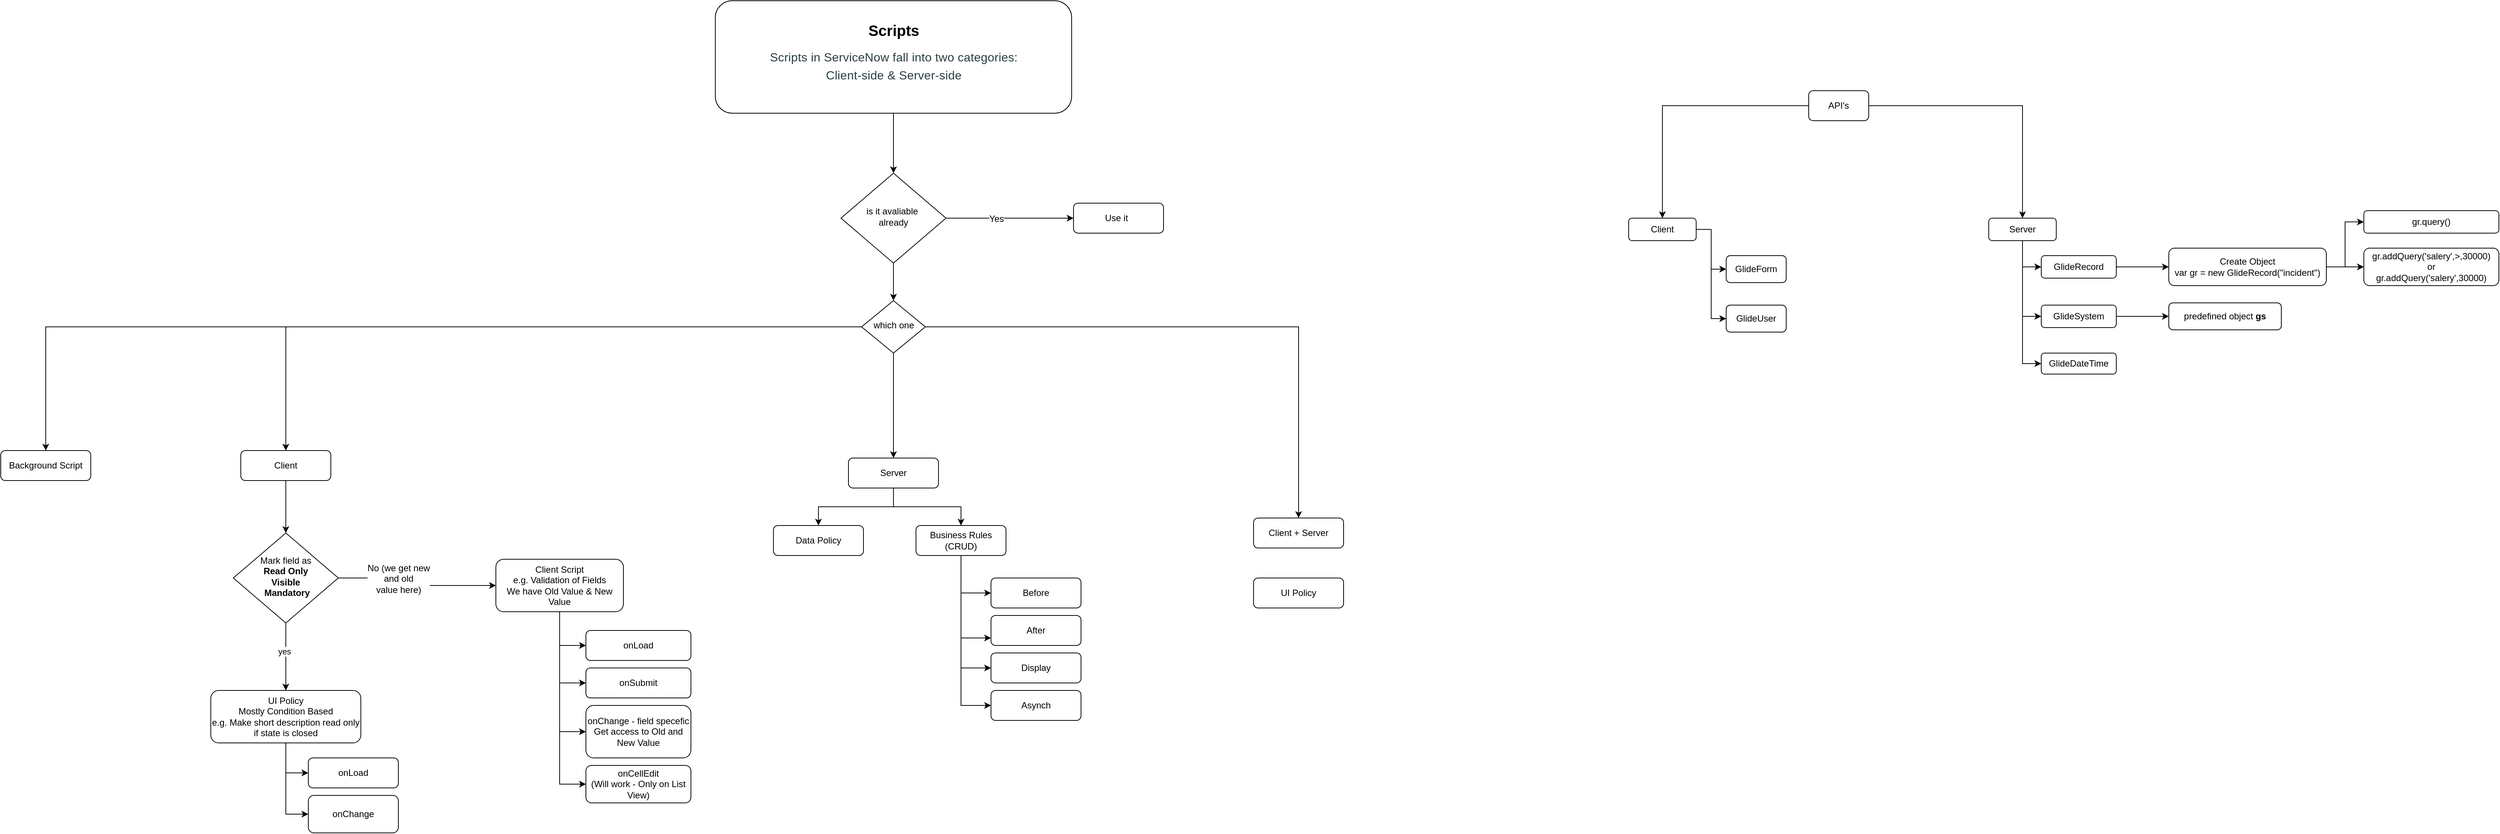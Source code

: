 <mxfile version="14.8.6" type="github">
  <diagram id="C5RBs43oDa-KdzZeNtuy" name="Page-1">
    <mxGraphModel dx="2563" dy="2141" grid="1" gridSize="10" guides="1" tooltips="1" connect="1" arrows="1" fold="1" page="1" pageScale="1" pageWidth="827" pageHeight="1169" math="0" shadow="0">
      <root>
        <mxCell id="WIyWlLk6GJQsqaUBKTNV-0" />
        <mxCell id="WIyWlLk6GJQsqaUBKTNV-1" parent="WIyWlLk6GJQsqaUBKTNV-0" />
        <mxCell id="L8qGTq4r2M4f-Qta4Gik-13" style="edgeStyle=orthogonalEdgeStyle;rounded=0;orthogonalLoop=1;jettySize=auto;html=1;entryX=0.5;entryY=0;entryDx=0;entryDy=0;" parent="WIyWlLk6GJQsqaUBKTNV-1" source="L8qGTq4r2M4f-Qta4Gik-1" target="L8qGTq4r2M4f-Qta4Gik-4" edge="1">
          <mxGeometry relative="1" as="geometry" />
        </mxCell>
        <mxCell id="L8qGTq4r2M4f-Qta4Gik-14" style="edgeStyle=orthogonalEdgeStyle;rounded=0;orthogonalLoop=1;jettySize=auto;html=1;entryX=0.5;entryY=0;entryDx=0;entryDy=0;" parent="WIyWlLk6GJQsqaUBKTNV-1" source="L8qGTq4r2M4f-Qta4Gik-1" target="L8qGTq4r2M4f-Qta4Gik-2" edge="1">
          <mxGeometry relative="1" as="geometry" />
        </mxCell>
        <mxCell id="L8qGTq4r2M4f-Qta4Gik-1" value="Server" style="rounded=1;whiteSpace=wrap;html=1;fontSize=12;glass=0;strokeWidth=1;shadow=0;" parent="WIyWlLk6GJQsqaUBKTNV-1" vertex="1">
          <mxGeometry x="780" y="-160" width="120" height="40" as="geometry" />
        </mxCell>
        <mxCell id="L8qGTq4r2M4f-Qta4Gik-2" value="Data Policy" style="rounded=1;whiteSpace=wrap;html=1;fontSize=12;glass=0;strokeWidth=1;shadow=0;" parent="WIyWlLk6GJQsqaUBKTNV-1" vertex="1">
          <mxGeometry x="680" y="-70" width="120" height="40" as="geometry" />
        </mxCell>
        <mxCell id="L8qGTq4r2M4f-Qta4Gik-3" value="After" style="rounded=1;whiteSpace=wrap;html=1;fontSize=12;glass=0;strokeWidth=1;shadow=0;" parent="WIyWlLk6GJQsqaUBKTNV-1" vertex="1">
          <mxGeometry x="970" y="50" width="120" height="40" as="geometry" />
        </mxCell>
        <mxCell id="L8qGTq4r2M4f-Qta4Gik-9" style="edgeStyle=orthogonalEdgeStyle;rounded=0;orthogonalLoop=1;jettySize=auto;html=1;entryX=0;entryY=0.5;entryDx=0;entryDy=0;" parent="WIyWlLk6GJQsqaUBKTNV-1" source="L8qGTq4r2M4f-Qta4Gik-4" target="L8qGTq4r2M4f-Qta4Gik-5" edge="1">
          <mxGeometry relative="1" as="geometry" />
        </mxCell>
        <mxCell id="L8qGTq4r2M4f-Qta4Gik-10" style="edgeStyle=orthogonalEdgeStyle;rounded=0;orthogonalLoop=1;jettySize=auto;html=1;entryX=0;entryY=0.75;entryDx=0;entryDy=0;" parent="WIyWlLk6GJQsqaUBKTNV-1" source="L8qGTq4r2M4f-Qta4Gik-4" target="L8qGTq4r2M4f-Qta4Gik-3" edge="1">
          <mxGeometry relative="1" as="geometry" />
        </mxCell>
        <mxCell id="L8qGTq4r2M4f-Qta4Gik-11" style="edgeStyle=orthogonalEdgeStyle;rounded=0;orthogonalLoop=1;jettySize=auto;html=1;entryX=0;entryY=0.5;entryDx=0;entryDy=0;" parent="WIyWlLk6GJQsqaUBKTNV-1" source="L8qGTq4r2M4f-Qta4Gik-4" target="L8qGTq4r2M4f-Qta4Gik-7" edge="1">
          <mxGeometry relative="1" as="geometry" />
        </mxCell>
        <mxCell id="L8qGTq4r2M4f-Qta4Gik-12" style="edgeStyle=orthogonalEdgeStyle;rounded=0;orthogonalLoop=1;jettySize=auto;html=1;entryX=0;entryY=0.5;entryDx=0;entryDy=0;" parent="WIyWlLk6GJQsqaUBKTNV-1" source="L8qGTq4r2M4f-Qta4Gik-4" target="L8qGTq4r2M4f-Qta4Gik-6" edge="1">
          <mxGeometry relative="1" as="geometry" />
        </mxCell>
        <mxCell id="L8qGTq4r2M4f-Qta4Gik-4" value="Business Rules&lt;br&gt;(CRUD)" style="rounded=1;whiteSpace=wrap;html=1;fontSize=12;glass=0;strokeWidth=1;shadow=0;" parent="WIyWlLk6GJQsqaUBKTNV-1" vertex="1">
          <mxGeometry x="870" y="-70" width="120" height="40" as="geometry" />
        </mxCell>
        <mxCell id="L8qGTq4r2M4f-Qta4Gik-5" value="Before" style="rounded=1;whiteSpace=wrap;html=1;fontSize=12;glass=0;strokeWidth=1;shadow=0;" parent="WIyWlLk6GJQsqaUBKTNV-1" vertex="1">
          <mxGeometry x="970" width="120" height="40" as="geometry" />
        </mxCell>
        <mxCell id="L8qGTq4r2M4f-Qta4Gik-6" value="Asynch" style="rounded=1;whiteSpace=wrap;html=1;fontSize=12;glass=0;strokeWidth=1;shadow=0;" parent="WIyWlLk6GJQsqaUBKTNV-1" vertex="1">
          <mxGeometry x="970" y="150" width="120" height="40" as="geometry" />
        </mxCell>
        <mxCell id="L8qGTq4r2M4f-Qta4Gik-7" value="Display" style="rounded=1;whiteSpace=wrap;html=1;fontSize=12;glass=0;strokeWidth=1;shadow=0;" parent="WIyWlLk6GJQsqaUBKTNV-1" vertex="1">
          <mxGeometry x="970" y="100" width="120" height="40" as="geometry" />
        </mxCell>
        <mxCell id="L8qGTq4r2M4f-Qta4Gik-33" style="edgeStyle=orthogonalEdgeStyle;rounded=0;orthogonalLoop=1;jettySize=auto;html=1;entryX=0.5;entryY=0;entryDx=0;entryDy=0;" parent="WIyWlLk6GJQsqaUBKTNV-1" source="L8qGTq4r2M4f-Qta4Gik-17" target="L8qGTq4r2M4f-Qta4Gik-32" edge="1">
          <mxGeometry relative="1" as="geometry" />
        </mxCell>
        <mxCell id="L8qGTq4r2M4f-Qta4Gik-17" value="Client" style="rounded=1;whiteSpace=wrap;html=1;fontSize=12;glass=0;strokeWidth=1;shadow=0;" parent="WIyWlLk6GJQsqaUBKTNV-1" vertex="1">
          <mxGeometry x="-30" y="-170" width="120" height="40" as="geometry" />
        </mxCell>
        <mxCell id="L8qGTq4r2M4f-Qta4Gik-65" style="edgeStyle=orthogonalEdgeStyle;rounded=0;orthogonalLoop=1;jettySize=auto;html=1;entryX=0;entryY=0.5;entryDx=0;entryDy=0;fontSize=12;" parent="WIyWlLk6GJQsqaUBKTNV-1" source="L8qGTq4r2M4f-Qta4Gik-18" target="L8qGTq4r2M4f-Qta4Gik-63" edge="1">
          <mxGeometry relative="1" as="geometry" />
        </mxCell>
        <mxCell id="L8qGTq4r2M4f-Qta4Gik-66" style="edgeStyle=orthogonalEdgeStyle;rounded=0;orthogonalLoop=1;jettySize=auto;html=1;entryX=0;entryY=0.5;entryDx=0;entryDy=0;fontSize=12;" parent="WIyWlLk6GJQsqaUBKTNV-1" source="L8qGTq4r2M4f-Qta4Gik-18" target="L8qGTq4r2M4f-Qta4Gik-64" edge="1">
          <mxGeometry relative="1" as="geometry" />
        </mxCell>
        <mxCell id="L8qGTq4r2M4f-Qta4Gik-18" value="UI Policy&lt;br&gt;Mostly Condition Based&lt;br&gt;e.g. Make short description read only if state is closed" style="rounded=1;whiteSpace=wrap;html=1;fontSize=12;glass=0;strokeWidth=1;shadow=0;" parent="WIyWlLk6GJQsqaUBKTNV-1" vertex="1">
          <mxGeometry x="-70" y="150" width="200" height="70" as="geometry" />
        </mxCell>
        <mxCell id="L8qGTq4r2M4f-Qta4Gik-58" style="edgeStyle=orthogonalEdgeStyle;rounded=0;orthogonalLoop=1;jettySize=auto;html=1;entryX=0;entryY=0.5;entryDx=0;entryDy=0;fontSize=12;" parent="WIyWlLk6GJQsqaUBKTNV-1" source="L8qGTq4r2M4f-Qta4Gik-24" target="L8qGTq4r2M4f-Qta4Gik-55" edge="1">
          <mxGeometry relative="1" as="geometry" />
        </mxCell>
        <mxCell id="L8qGTq4r2M4f-Qta4Gik-59" style="edgeStyle=orthogonalEdgeStyle;rounded=0;orthogonalLoop=1;jettySize=auto;html=1;entryX=0;entryY=0.5;entryDx=0;entryDy=0;fontSize=12;" parent="WIyWlLk6GJQsqaUBKTNV-1" source="L8qGTq4r2M4f-Qta4Gik-24" target="L8qGTq4r2M4f-Qta4Gik-54" edge="1">
          <mxGeometry relative="1" as="geometry" />
        </mxCell>
        <mxCell id="L8qGTq4r2M4f-Qta4Gik-60" style="edgeStyle=orthogonalEdgeStyle;rounded=0;orthogonalLoop=1;jettySize=auto;html=1;entryX=0;entryY=0.5;entryDx=0;entryDy=0;fontSize=12;" parent="WIyWlLk6GJQsqaUBKTNV-1" source="L8qGTq4r2M4f-Qta4Gik-24" target="L8qGTq4r2M4f-Qta4Gik-57" edge="1">
          <mxGeometry relative="1" as="geometry" />
        </mxCell>
        <mxCell id="L8qGTq4r2M4f-Qta4Gik-61" style="edgeStyle=orthogonalEdgeStyle;rounded=0;orthogonalLoop=1;jettySize=auto;html=1;entryX=0;entryY=0.5;entryDx=0;entryDy=0;fontSize=12;" parent="WIyWlLk6GJQsqaUBKTNV-1" source="L8qGTq4r2M4f-Qta4Gik-24" target="L8qGTq4r2M4f-Qta4Gik-56" edge="1">
          <mxGeometry relative="1" as="geometry" />
        </mxCell>
        <mxCell id="L8qGTq4r2M4f-Qta4Gik-24" value="Client Script&lt;br&gt;e.g. Validation of Fields&lt;br&gt;We have Old Value &amp;amp; New Value" style="rounded=1;whiteSpace=wrap;html=1;fontSize=12;glass=0;strokeWidth=1;shadow=0;" parent="WIyWlLk6GJQsqaUBKTNV-1" vertex="1">
          <mxGeometry x="310" y="-25" width="170" height="70" as="geometry" />
        </mxCell>
        <mxCell id="L8qGTq4r2M4f-Qta4Gik-28" value="Client + Server" style="rounded=1;whiteSpace=wrap;html=1;fontSize=12;glass=0;strokeWidth=1;shadow=0;" parent="WIyWlLk6GJQsqaUBKTNV-1" vertex="1">
          <mxGeometry x="1320" y="-80" width="120" height="40" as="geometry" />
        </mxCell>
        <mxCell id="L8qGTq4r2M4f-Qta4Gik-29" value="UI Policy" style="rounded=1;whiteSpace=wrap;html=1;fontSize=12;glass=0;strokeWidth=1;shadow=0;" parent="WIyWlLk6GJQsqaUBKTNV-1" vertex="1">
          <mxGeometry x="1320" width="120" height="40" as="geometry" />
        </mxCell>
        <mxCell id="L8qGTq4r2M4f-Qta4Gik-50" style="edgeStyle=orthogonalEdgeStyle;rounded=0;orthogonalLoop=1;jettySize=auto;html=1;entryX=0.5;entryY=0;entryDx=0;entryDy=0;fontSize=12;" parent="WIyWlLk6GJQsqaUBKTNV-1" source="L8qGTq4r2M4f-Qta4Gik-30" target="L8qGTq4r2M4f-Qta4Gik-43" edge="1">
          <mxGeometry relative="1" as="geometry" />
        </mxCell>
        <mxCell id="L8qGTq4r2M4f-Qta4Gik-30" value="&lt;b&gt;&lt;font style=&quot;font-size: 20px&quot;&gt;Scripts&lt;/font&gt;&lt;/b&gt;&lt;br&gt;&lt;p class=&quot;p&quot; style=&quot;box-sizing: border-box ; font-size: 16px ; line-height: 1.5 ; font-family: &amp;#34;source sans pro&amp;#34; , sans-serif ; letter-spacing: 0.16px ; margin: 0.75rem 0px ; color: rgb(41 , 62 , 64)&quot;&gt;Scripts in ServiceNow fall into two categories:&lt;br&gt;&lt;span style=&quot;font-size: 1rem ; letter-spacing: 0.01em&quot;&gt;Client-side &amp;amp;&amp;nbsp;&lt;/span&gt;&lt;span style=&quot;font-size: 1rem ; letter-spacing: 0.01em&quot;&gt;Server-side&lt;/span&gt;&lt;/p&gt;&lt;ul class=&quot;ul&quot; style=&quot;box-sizing: border-box ; font-size: 16px ; line-height: 1.5 ; font-family: &amp;#34;source sans pro&amp;#34; , sans-serif ; letter-spacing: 0.16px ; margin: 0.75rem 0px ; color: rgb(41 , 62 , 64)&quot;&gt;&lt;/ul&gt;" style="rounded=1;whiteSpace=wrap;html=1;fontSize=12;glass=0;strokeWidth=1;shadow=0;" parent="WIyWlLk6GJQsqaUBKTNV-1" vertex="1">
          <mxGeometry x="602.5" y="-770" width="475" height="150" as="geometry" />
        </mxCell>
        <mxCell id="L8qGTq4r2M4f-Qta4Gik-34" style="edgeStyle=orthogonalEdgeStyle;rounded=0;orthogonalLoop=1;jettySize=auto;html=1;" parent="WIyWlLk6GJQsqaUBKTNV-1" source="L8qGTq4r2M4f-Qta4Gik-32" target="L8qGTq4r2M4f-Qta4Gik-18" edge="1">
          <mxGeometry relative="1" as="geometry" />
        </mxCell>
        <mxCell id="L8qGTq4r2M4f-Qta4Gik-35" value="yes" style="edgeLabel;html=1;align=center;verticalAlign=middle;resizable=0;points=[];" parent="L8qGTq4r2M4f-Qta4Gik-34" vertex="1" connectable="0">
          <mxGeometry x="-0.165" y="-2" relative="1" as="geometry">
            <mxPoint as="offset" />
          </mxGeometry>
        </mxCell>
        <mxCell id="L8qGTq4r2M4f-Qta4Gik-39" style="edgeStyle=orthogonalEdgeStyle;rounded=0;orthogonalLoop=1;jettySize=auto;html=1;entryX=0;entryY=0.5;entryDx=0;entryDy=0;fontSize=12;" parent="WIyWlLk6GJQsqaUBKTNV-1" source="L8qGTq4r2M4f-Qta4Gik-32" target="L8qGTq4r2M4f-Qta4Gik-24" edge="1">
          <mxGeometry relative="1" as="geometry">
            <mxPoint x="284" y="10.0" as="targetPoint" />
          </mxGeometry>
        </mxCell>
        <mxCell id="L8qGTq4r2M4f-Qta4Gik-41" value="No (we get new &lt;br&gt;and old &lt;br&gt;value here)" style="edgeLabel;html=1;align=center;verticalAlign=middle;resizable=0;points=[];fontSize=12;" parent="L8qGTq4r2M4f-Qta4Gik-39" vertex="1" connectable="0">
          <mxGeometry x="-0.278" y="-1" relative="1" as="geometry">
            <mxPoint as="offset" />
          </mxGeometry>
        </mxCell>
        <mxCell id="L8qGTq4r2M4f-Qta4Gik-32" value="Mark field as&lt;br style=&quot;font-size: 12px&quot;&gt;&lt;b&gt;Read Only&lt;br style=&quot;font-size: 12px&quot;&gt;Visible&lt;br style=&quot;font-size: 12px&quot;&gt;&amp;nbsp;Mandatory&lt;/b&gt;" style="rhombus;whiteSpace=wrap;html=1;shadow=0;fontFamily=Helvetica;fontSize=12;align=center;strokeWidth=1;spacing=6;spacingTop=-4;sketch=0;" parent="WIyWlLk6GJQsqaUBKTNV-1" vertex="1">
          <mxGeometry x="-40" y="-60" width="140" height="120" as="geometry" />
        </mxCell>
        <mxCell id="L8qGTq4r2M4f-Qta4Gik-45" style="edgeStyle=orthogonalEdgeStyle;rounded=0;orthogonalLoop=1;jettySize=auto;html=1;entryX=0;entryY=0.5;entryDx=0;entryDy=0;fontSize=12;" parent="WIyWlLk6GJQsqaUBKTNV-1" source="L8qGTq4r2M4f-Qta4Gik-43" target="L8qGTq4r2M4f-Qta4Gik-44" edge="1">
          <mxGeometry relative="1" as="geometry" />
        </mxCell>
        <mxCell id="L8qGTq4r2M4f-Qta4Gik-46" value="Yes" style="edgeLabel;html=1;align=center;verticalAlign=middle;resizable=0;points=[];fontSize=12;" parent="L8qGTq4r2M4f-Qta4Gik-45" vertex="1" connectable="0">
          <mxGeometry x="-0.21" y="-1" relative="1" as="geometry">
            <mxPoint as="offset" />
          </mxGeometry>
        </mxCell>
        <mxCell id="L8qGTq4r2M4f-Qta4Gik-49" style="edgeStyle=orthogonalEdgeStyle;rounded=0;orthogonalLoop=1;jettySize=auto;html=1;entryX=0;entryY=0.5;entryDx=0;entryDy=0;fontSize=12;" parent="WIyWlLk6GJQsqaUBKTNV-1" source="L8qGTq4r2M4f-Qta4Gik-43" target="L8qGTq4r2M4f-Qta4Gik-48" edge="1">
          <mxGeometry relative="1" as="geometry" />
        </mxCell>
        <mxCell id="L8qGTq4r2M4f-Qta4Gik-43" value="is it avaliable&amp;nbsp;&lt;br&gt;already" style="rhombus;whiteSpace=wrap;html=1;shadow=0;fontFamily=Helvetica;fontSize=12;align=center;strokeWidth=1;spacing=6;spacingTop=-4;sketch=0;" parent="WIyWlLk6GJQsqaUBKTNV-1" vertex="1">
          <mxGeometry x="770" y="-540" width="140" height="120" as="geometry" />
        </mxCell>
        <mxCell id="L8qGTq4r2M4f-Qta4Gik-44" value="&lt;blockquote style=&quot;margin: 0 0 0 40px ; border: none ; padding: 0px&quot;&gt;Use it&lt;/blockquote&gt;" style="rounded=1;whiteSpace=wrap;html=1;fontSize=12;glass=0;strokeWidth=1;shadow=0;align=left;" parent="WIyWlLk6GJQsqaUBKTNV-1" vertex="1">
          <mxGeometry x="1080" y="-500" width="120" height="40" as="geometry" />
        </mxCell>
        <mxCell id="L8qGTq4r2M4f-Qta4Gik-51" style="edgeStyle=orthogonalEdgeStyle;rounded=0;orthogonalLoop=1;jettySize=auto;html=1;entryX=0.5;entryY=0;entryDx=0;entryDy=0;fontSize=12;" parent="WIyWlLk6GJQsqaUBKTNV-1" source="L8qGTq4r2M4f-Qta4Gik-48" target="L8qGTq4r2M4f-Qta4Gik-17" edge="1">
          <mxGeometry relative="1" as="geometry" />
        </mxCell>
        <mxCell id="L8qGTq4r2M4f-Qta4Gik-52" style="edgeStyle=orthogonalEdgeStyle;rounded=0;orthogonalLoop=1;jettySize=auto;html=1;fontSize=12;" parent="WIyWlLk6GJQsqaUBKTNV-1" source="L8qGTq4r2M4f-Qta4Gik-48" target="L8qGTq4r2M4f-Qta4Gik-1" edge="1">
          <mxGeometry relative="1" as="geometry" />
        </mxCell>
        <mxCell id="L8qGTq4r2M4f-Qta4Gik-53" style="edgeStyle=orthogonalEdgeStyle;rounded=0;orthogonalLoop=1;jettySize=auto;html=1;entryX=0.5;entryY=0;entryDx=0;entryDy=0;fontSize=12;" parent="WIyWlLk6GJQsqaUBKTNV-1" source="L8qGTq4r2M4f-Qta4Gik-48" target="L8qGTq4r2M4f-Qta4Gik-28" edge="1">
          <mxGeometry relative="1" as="geometry" />
        </mxCell>
        <mxCell id="r3MnkByFMX2Va5GPrUE7-9" style="edgeStyle=orthogonalEdgeStyle;rounded=0;orthogonalLoop=1;jettySize=auto;html=1;entryX=0.5;entryY=0;entryDx=0;entryDy=0;" edge="1" parent="WIyWlLk6GJQsqaUBKTNV-1" source="L8qGTq4r2M4f-Qta4Gik-48" target="r3MnkByFMX2Va5GPrUE7-8">
          <mxGeometry relative="1" as="geometry" />
        </mxCell>
        <mxCell id="L8qGTq4r2M4f-Qta4Gik-48" value="which one" style="rhombus;whiteSpace=wrap;html=1;shadow=0;fontFamily=Helvetica;fontSize=12;align=center;strokeWidth=1;spacing=6;spacingTop=-4;sketch=0;direction=south;" parent="WIyWlLk6GJQsqaUBKTNV-1" vertex="1">
          <mxGeometry x="797.5" y="-370" width="85" height="70" as="geometry" />
        </mxCell>
        <mxCell id="L8qGTq4r2M4f-Qta4Gik-54" value="onSubmit" style="rounded=1;whiteSpace=wrap;html=1;fontSize=12;glass=0;strokeWidth=1;shadow=0;" parent="WIyWlLk6GJQsqaUBKTNV-1" vertex="1">
          <mxGeometry x="430" y="120" width="140" height="40" as="geometry" />
        </mxCell>
        <mxCell id="L8qGTq4r2M4f-Qta4Gik-55" value="onLoad" style="rounded=1;whiteSpace=wrap;html=1;fontSize=12;glass=0;strokeWidth=1;shadow=0;" parent="WIyWlLk6GJQsqaUBKTNV-1" vertex="1">
          <mxGeometry x="430" y="70" width="140" height="40" as="geometry" />
        </mxCell>
        <mxCell id="L8qGTq4r2M4f-Qta4Gik-56" value="onCellEdit&lt;br&gt;(Will work - Only on List View)" style="rounded=1;whiteSpace=wrap;html=1;fontSize=12;glass=0;strokeWidth=1;shadow=0;" parent="WIyWlLk6GJQsqaUBKTNV-1" vertex="1">
          <mxGeometry x="430" y="250" width="140" height="50" as="geometry" />
        </mxCell>
        <mxCell id="L8qGTq4r2M4f-Qta4Gik-57" value="onChange - field specefic&lt;br&gt;Get access to Old and New Value" style="rounded=1;whiteSpace=wrap;html=1;fontSize=12;glass=0;strokeWidth=1;shadow=0;" parent="WIyWlLk6GJQsqaUBKTNV-1" vertex="1">
          <mxGeometry x="430" y="170" width="140" height="70" as="geometry" />
        </mxCell>
        <mxCell id="L8qGTq4r2M4f-Qta4Gik-63" value="onLoad" style="rounded=1;whiteSpace=wrap;html=1;fontSize=12;glass=0;strokeWidth=1;shadow=0;" parent="WIyWlLk6GJQsqaUBKTNV-1" vertex="1">
          <mxGeometry x="60" y="240" width="120" height="40" as="geometry" />
        </mxCell>
        <mxCell id="L8qGTq4r2M4f-Qta4Gik-64" value="onChange" style="rounded=1;whiteSpace=wrap;html=1;fontSize=12;glass=0;strokeWidth=1;shadow=0;" parent="WIyWlLk6GJQsqaUBKTNV-1" vertex="1">
          <mxGeometry x="60" y="290" width="120" height="50" as="geometry" />
        </mxCell>
        <mxCell id="L8qGTq4r2M4f-Qta4Gik-81" style="edgeStyle=orthogonalEdgeStyle;rounded=0;orthogonalLoop=1;jettySize=auto;html=1;entryX=0.5;entryY=0;entryDx=0;entryDy=0;fontSize=12;" parent="WIyWlLk6GJQsqaUBKTNV-1" source="L8qGTq4r2M4f-Qta4Gik-67" target="L8qGTq4r2M4f-Qta4Gik-68" edge="1">
          <mxGeometry relative="1" as="geometry" />
        </mxCell>
        <mxCell id="L8qGTq4r2M4f-Qta4Gik-83" style="edgeStyle=orthogonalEdgeStyle;rounded=0;orthogonalLoop=1;jettySize=auto;html=1;entryX=0.5;entryY=0;entryDx=0;entryDy=0;fontSize=12;" parent="WIyWlLk6GJQsqaUBKTNV-1" source="L8qGTq4r2M4f-Qta4Gik-67" target="L8qGTq4r2M4f-Qta4Gik-69" edge="1">
          <mxGeometry relative="1" as="geometry" />
        </mxCell>
        <mxCell id="L8qGTq4r2M4f-Qta4Gik-67" value="API&#39;s" style="rounded=1;whiteSpace=wrap;html=1;sketch=0;fontSize=12;align=center;" parent="WIyWlLk6GJQsqaUBKTNV-1" vertex="1">
          <mxGeometry x="2060" y="-650" width="80" height="40" as="geometry" />
        </mxCell>
        <mxCell id="L8qGTq4r2M4f-Qta4Gik-77" style="edgeStyle=orthogonalEdgeStyle;rounded=0;orthogonalLoop=1;jettySize=auto;html=1;entryX=0;entryY=0.5;entryDx=0;entryDy=0;fontSize=12;" parent="WIyWlLk6GJQsqaUBKTNV-1" source="L8qGTq4r2M4f-Qta4Gik-68" target="L8qGTq4r2M4f-Qta4Gik-72" edge="1">
          <mxGeometry relative="1" as="geometry" />
        </mxCell>
        <mxCell id="L8qGTq4r2M4f-Qta4Gik-78" style="edgeStyle=orthogonalEdgeStyle;rounded=0;orthogonalLoop=1;jettySize=auto;html=1;entryX=0;entryY=0.5;entryDx=0;entryDy=0;fontSize=12;" parent="WIyWlLk6GJQsqaUBKTNV-1" source="L8qGTq4r2M4f-Qta4Gik-68" target="L8qGTq4r2M4f-Qta4Gik-73" edge="1">
          <mxGeometry relative="1" as="geometry" />
        </mxCell>
        <mxCell id="L8qGTq4r2M4f-Qta4Gik-84" style="edgeStyle=orthogonalEdgeStyle;rounded=0;orthogonalLoop=1;jettySize=auto;html=1;entryX=0;entryY=0.5;entryDx=0;entryDy=0;fontSize=12;" parent="WIyWlLk6GJQsqaUBKTNV-1" source="L8qGTq4r2M4f-Qta4Gik-68" target="L8qGTq4r2M4f-Qta4Gik-74" edge="1">
          <mxGeometry relative="1" as="geometry" />
        </mxCell>
        <mxCell id="L8qGTq4r2M4f-Qta4Gik-68" value="Server" style="rounded=1;whiteSpace=wrap;html=1;sketch=0;fontSize=12;align=center;" parent="WIyWlLk6GJQsqaUBKTNV-1" vertex="1">
          <mxGeometry x="2300" y="-480" width="90" height="30" as="geometry" />
        </mxCell>
        <mxCell id="L8qGTq4r2M4f-Qta4Gik-75" style="edgeStyle=orthogonalEdgeStyle;rounded=0;orthogonalLoop=1;jettySize=auto;html=1;entryX=0;entryY=0.5;entryDx=0;entryDy=0;fontSize=12;" parent="WIyWlLk6GJQsqaUBKTNV-1" source="L8qGTq4r2M4f-Qta4Gik-69" target="L8qGTq4r2M4f-Qta4Gik-70" edge="1">
          <mxGeometry relative="1" as="geometry" />
        </mxCell>
        <mxCell id="L8qGTq4r2M4f-Qta4Gik-76" style="edgeStyle=orthogonalEdgeStyle;rounded=0;orthogonalLoop=1;jettySize=auto;html=1;entryX=0;entryY=0.5;entryDx=0;entryDy=0;fontSize=12;" parent="WIyWlLk6GJQsqaUBKTNV-1" source="L8qGTq4r2M4f-Qta4Gik-69" target="L8qGTq4r2M4f-Qta4Gik-71" edge="1">
          <mxGeometry relative="1" as="geometry" />
        </mxCell>
        <mxCell id="L8qGTq4r2M4f-Qta4Gik-69" value="Client" style="rounded=1;whiteSpace=wrap;html=1;sketch=0;fontSize=12;align=center;" parent="WIyWlLk6GJQsqaUBKTNV-1" vertex="1">
          <mxGeometry x="1820" y="-480" width="90" height="30" as="geometry" />
        </mxCell>
        <mxCell id="L8qGTq4r2M4f-Qta4Gik-70" value="GlideForm" style="rounded=1;whiteSpace=wrap;html=1;sketch=0;fontSize=12;align=center;" parent="WIyWlLk6GJQsqaUBKTNV-1" vertex="1">
          <mxGeometry x="1950" y="-430" width="80" height="36" as="geometry" />
        </mxCell>
        <mxCell id="L8qGTq4r2M4f-Qta4Gik-71" value="GlideUser" style="rounded=1;whiteSpace=wrap;html=1;sketch=0;fontSize=12;align=center;" parent="WIyWlLk6GJQsqaUBKTNV-1" vertex="1">
          <mxGeometry x="1950" y="-364" width="80" height="36" as="geometry" />
        </mxCell>
        <mxCell id="r3MnkByFMX2Va5GPrUE7-1" style="edgeStyle=orthogonalEdgeStyle;rounded=0;orthogonalLoop=1;jettySize=auto;html=1;entryX=0;entryY=0.5;entryDx=0;entryDy=0;" edge="1" parent="WIyWlLk6GJQsqaUBKTNV-1" source="L8qGTq4r2M4f-Qta4Gik-72" target="r3MnkByFMX2Va5GPrUE7-0">
          <mxGeometry relative="1" as="geometry" />
        </mxCell>
        <mxCell id="L8qGTq4r2M4f-Qta4Gik-72" value="GlideRecord" style="rounded=1;whiteSpace=wrap;html=1;sketch=0;fontSize=12;align=center;" parent="WIyWlLk6GJQsqaUBKTNV-1" vertex="1">
          <mxGeometry x="2370" y="-430" width="100" height="30" as="geometry" />
        </mxCell>
        <mxCell id="r3MnkByFMX2Va5GPrUE7-7" style="edgeStyle=orthogonalEdgeStyle;rounded=0;orthogonalLoop=1;jettySize=auto;html=1;" edge="1" parent="WIyWlLk6GJQsqaUBKTNV-1" source="L8qGTq4r2M4f-Qta4Gik-73" target="r3MnkByFMX2Va5GPrUE7-6">
          <mxGeometry relative="1" as="geometry" />
        </mxCell>
        <mxCell id="L8qGTq4r2M4f-Qta4Gik-73" value="GlideSystem" style="rounded=1;whiteSpace=wrap;html=1;sketch=0;fontSize=12;align=center;" parent="WIyWlLk6GJQsqaUBKTNV-1" vertex="1">
          <mxGeometry x="2370" y="-364" width="100" height="30" as="geometry" />
        </mxCell>
        <mxCell id="L8qGTq4r2M4f-Qta4Gik-74" value="GlideDateTime" style="rounded=1;whiteSpace=wrap;html=1;sketch=0;fontSize=12;align=center;" parent="WIyWlLk6GJQsqaUBKTNV-1" vertex="1">
          <mxGeometry x="2370" y="-300" width="100" height="28" as="geometry" />
        </mxCell>
        <mxCell id="r3MnkByFMX2Va5GPrUE7-3" style="edgeStyle=orthogonalEdgeStyle;rounded=0;orthogonalLoop=1;jettySize=auto;html=1;entryX=0;entryY=0.5;entryDx=0;entryDy=0;" edge="1" parent="WIyWlLk6GJQsqaUBKTNV-1" source="r3MnkByFMX2Va5GPrUE7-0" target="r3MnkByFMX2Va5GPrUE7-2">
          <mxGeometry relative="1" as="geometry" />
        </mxCell>
        <mxCell id="r3MnkByFMX2Va5GPrUE7-5" style="edgeStyle=orthogonalEdgeStyle;rounded=0;orthogonalLoop=1;jettySize=auto;html=1;entryX=0;entryY=0.5;entryDx=0;entryDy=0;" edge="1" parent="WIyWlLk6GJQsqaUBKTNV-1" source="r3MnkByFMX2Va5GPrUE7-0" target="r3MnkByFMX2Va5GPrUE7-4">
          <mxGeometry relative="1" as="geometry" />
        </mxCell>
        <mxCell id="r3MnkByFMX2Va5GPrUE7-0" value="Create Object&lt;br&gt;var gr = new GlideRecord(&quot;incident&quot;)" style="rounded=1;whiteSpace=wrap;html=1;sketch=0;fontSize=12;align=center;" vertex="1" parent="WIyWlLk6GJQsqaUBKTNV-1">
          <mxGeometry x="2540" y="-440" width="210" height="50" as="geometry" />
        </mxCell>
        <mxCell id="r3MnkByFMX2Va5GPrUE7-2" value="gr.addQuery(&#39;salery&#39;,&amp;gt;,30000)&lt;br&gt;or&lt;br&gt;gr.addQuery(&#39;salery&#39;,30000)" style="rounded=1;whiteSpace=wrap;html=1;sketch=0;fontSize=12;align=center;" vertex="1" parent="WIyWlLk6GJQsqaUBKTNV-1">
          <mxGeometry x="2800" y="-440" width="180" height="50" as="geometry" />
        </mxCell>
        <mxCell id="r3MnkByFMX2Va5GPrUE7-4" value="gr.query()" style="rounded=1;whiteSpace=wrap;html=1;sketch=0;fontSize=12;align=center;" vertex="1" parent="WIyWlLk6GJQsqaUBKTNV-1">
          <mxGeometry x="2800" y="-490" width="180" height="30" as="geometry" />
        </mxCell>
        <mxCell id="r3MnkByFMX2Va5GPrUE7-6" value="predefined object &lt;b&gt;gs&lt;/b&gt;" style="rounded=1;whiteSpace=wrap;html=1;sketch=0;fontSize=12;align=center;" vertex="1" parent="WIyWlLk6GJQsqaUBKTNV-1">
          <mxGeometry x="2540" y="-367" width="150" height="36" as="geometry" />
        </mxCell>
        <mxCell id="r3MnkByFMX2Va5GPrUE7-8" value="Background Script&lt;br&gt;" style="rounded=1;whiteSpace=wrap;html=1;fontSize=12;glass=0;strokeWidth=1;shadow=0;" vertex="1" parent="WIyWlLk6GJQsqaUBKTNV-1">
          <mxGeometry x="-350" y="-170" width="120" height="40" as="geometry" />
        </mxCell>
      </root>
    </mxGraphModel>
  </diagram>
</mxfile>
